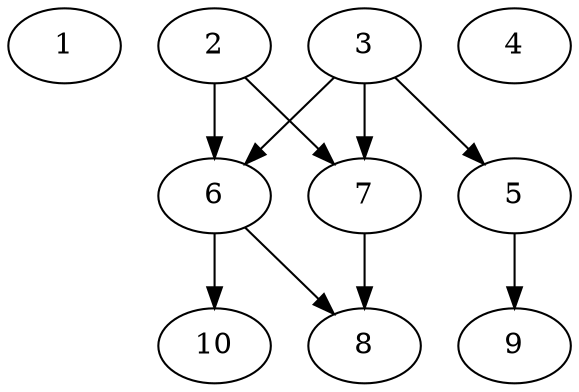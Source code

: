 // DAG automatically generated by daggen at Thu Oct  3 13:58:04 2019
// ./daggen --dot -n 10 --ccr 0.3 --fat 0.7 --regular 0.5 --density 0.5 --mindata 5242880 --maxdata 52428800 
digraph G {
  1 [size="27456853", alpha="0.17", expect_size="8237056"] 
  2 [size="101946027", alpha="0.15", expect_size="30583808"] 
  2 -> 6 [size ="30583808"]
  2 -> 7 [size ="30583808"]
  3 [size="95945387", alpha="0.01", expect_size="28783616"] 
  3 -> 5 [size ="28783616"]
  3 -> 6 [size ="28783616"]
  3 -> 7 [size ="28783616"]
  4 [size="145162240", alpha="0.18", expect_size="43548672"] 
  5 [size="55579307", alpha="0.08", expect_size="16673792"] 
  5 -> 9 [size ="16673792"]
  6 [size="44871680", alpha="0.02", expect_size="13461504"] 
  6 -> 8 [size ="13461504"]
  6 -> 10 [size ="13461504"]
  7 [size="147712000", alpha="0.20", expect_size="44313600"] 
  7 -> 8 [size ="44313600"]
  8 [size="61057707", alpha="0.03", expect_size="18317312"] 
  9 [size="83568640", alpha="0.04", expect_size="25070592"] 
  10 [size="167287467", alpha="0.09", expect_size="50186240"] 
}
